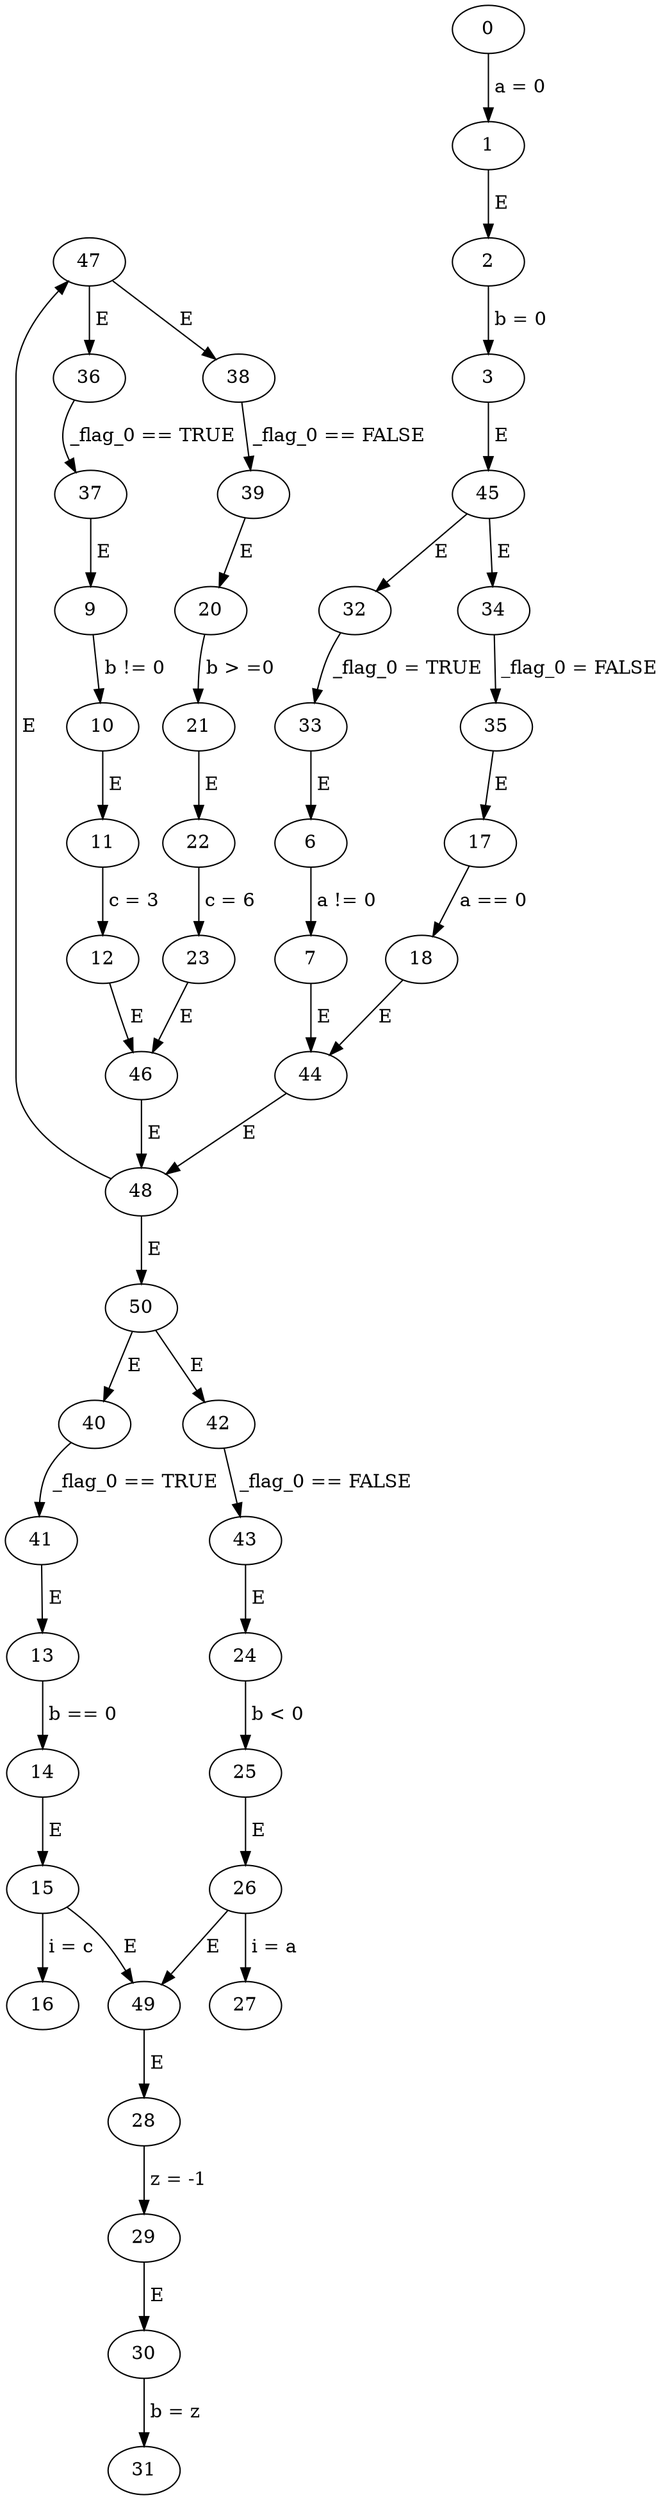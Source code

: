 // ambwhile
digraph {
	47 -> 36 [label=" E "]
	47 -> 38 [label=" E "]
	12 -> 46 [label=" E "]
	38 -> 39 [label=" _flag_0 == FALSE "]
	23 -> 46 [label=" E "]
	30 -> 31 [label=" b = z "]
	13 -> 14 [label=" b == 0 "]
	48 -> 47 [label=" E "]
	46 -> 48 [label=" E "]
	48 -> 50 [label=" E "]
	41 -> 13 [label=" E "]
	40 -> 41 [label=" _flag_0 == TRUE "]
	24 -> 25 [label=" b < 0 "]
	49 -> 28 [label=" E "]
	43 -> 24 [label=" E "]
	14 -> 15 [label=" E "]
	1 -> 2 [label=" E "]
	42 -> 43 [label=" _flag_0 == FALSE "]
	3 -> 45 [label=" E "]
	50 -> 40 [label=" E "]
	33 -> 6 [label=" E "]
	50 -> 42 [label=" E "]
	15 -> 49 [label=" E "]
	35 -> 17 [label=" E "]
	26 -> 49 [label=" E "]
	2 -> 3 [label=" b = 0 "]
	20 -> 21 [label=" b > =0 "]
	21 -> 22 [label=" E "]
	32 -> 33 [label=" _flag_0 = TRUE "]
	9 -> 10 [label=" b != 0 "]
	10 -> 11 [label=" E "]
	29 -> 30 [label=" E "]
	25 -> 26 [label=" E "]
	17 -> 18 [label=" a == 0 "]
	45 -> 32 [label=" E "]
	11 -> 12 [label=" c = 3 "]
	45 -> 34 [label=" E "]
	0 -> 1 [label=" a = 0 "]
	34 -> 35 [label=" _flag_0 = FALSE "]
	7 -> 44 [label=" E "]
	22 -> 23 [label=" c = 6 "]
	18 -> 44 [label=" E "]
	37 -> 9 [label=" E "]
	15 -> 16 [label=" i = c "]
	28 -> 29 [label=" z = -1 "]
	39 -> 20 [label=" E "]
	44 -> 48 [label=" E "]
	26 -> 27 [label=" i = a "]
	36 -> 37 [label=" _flag_0 == TRUE "]
	6 -> 7 [label=" a != 0 "]
}
